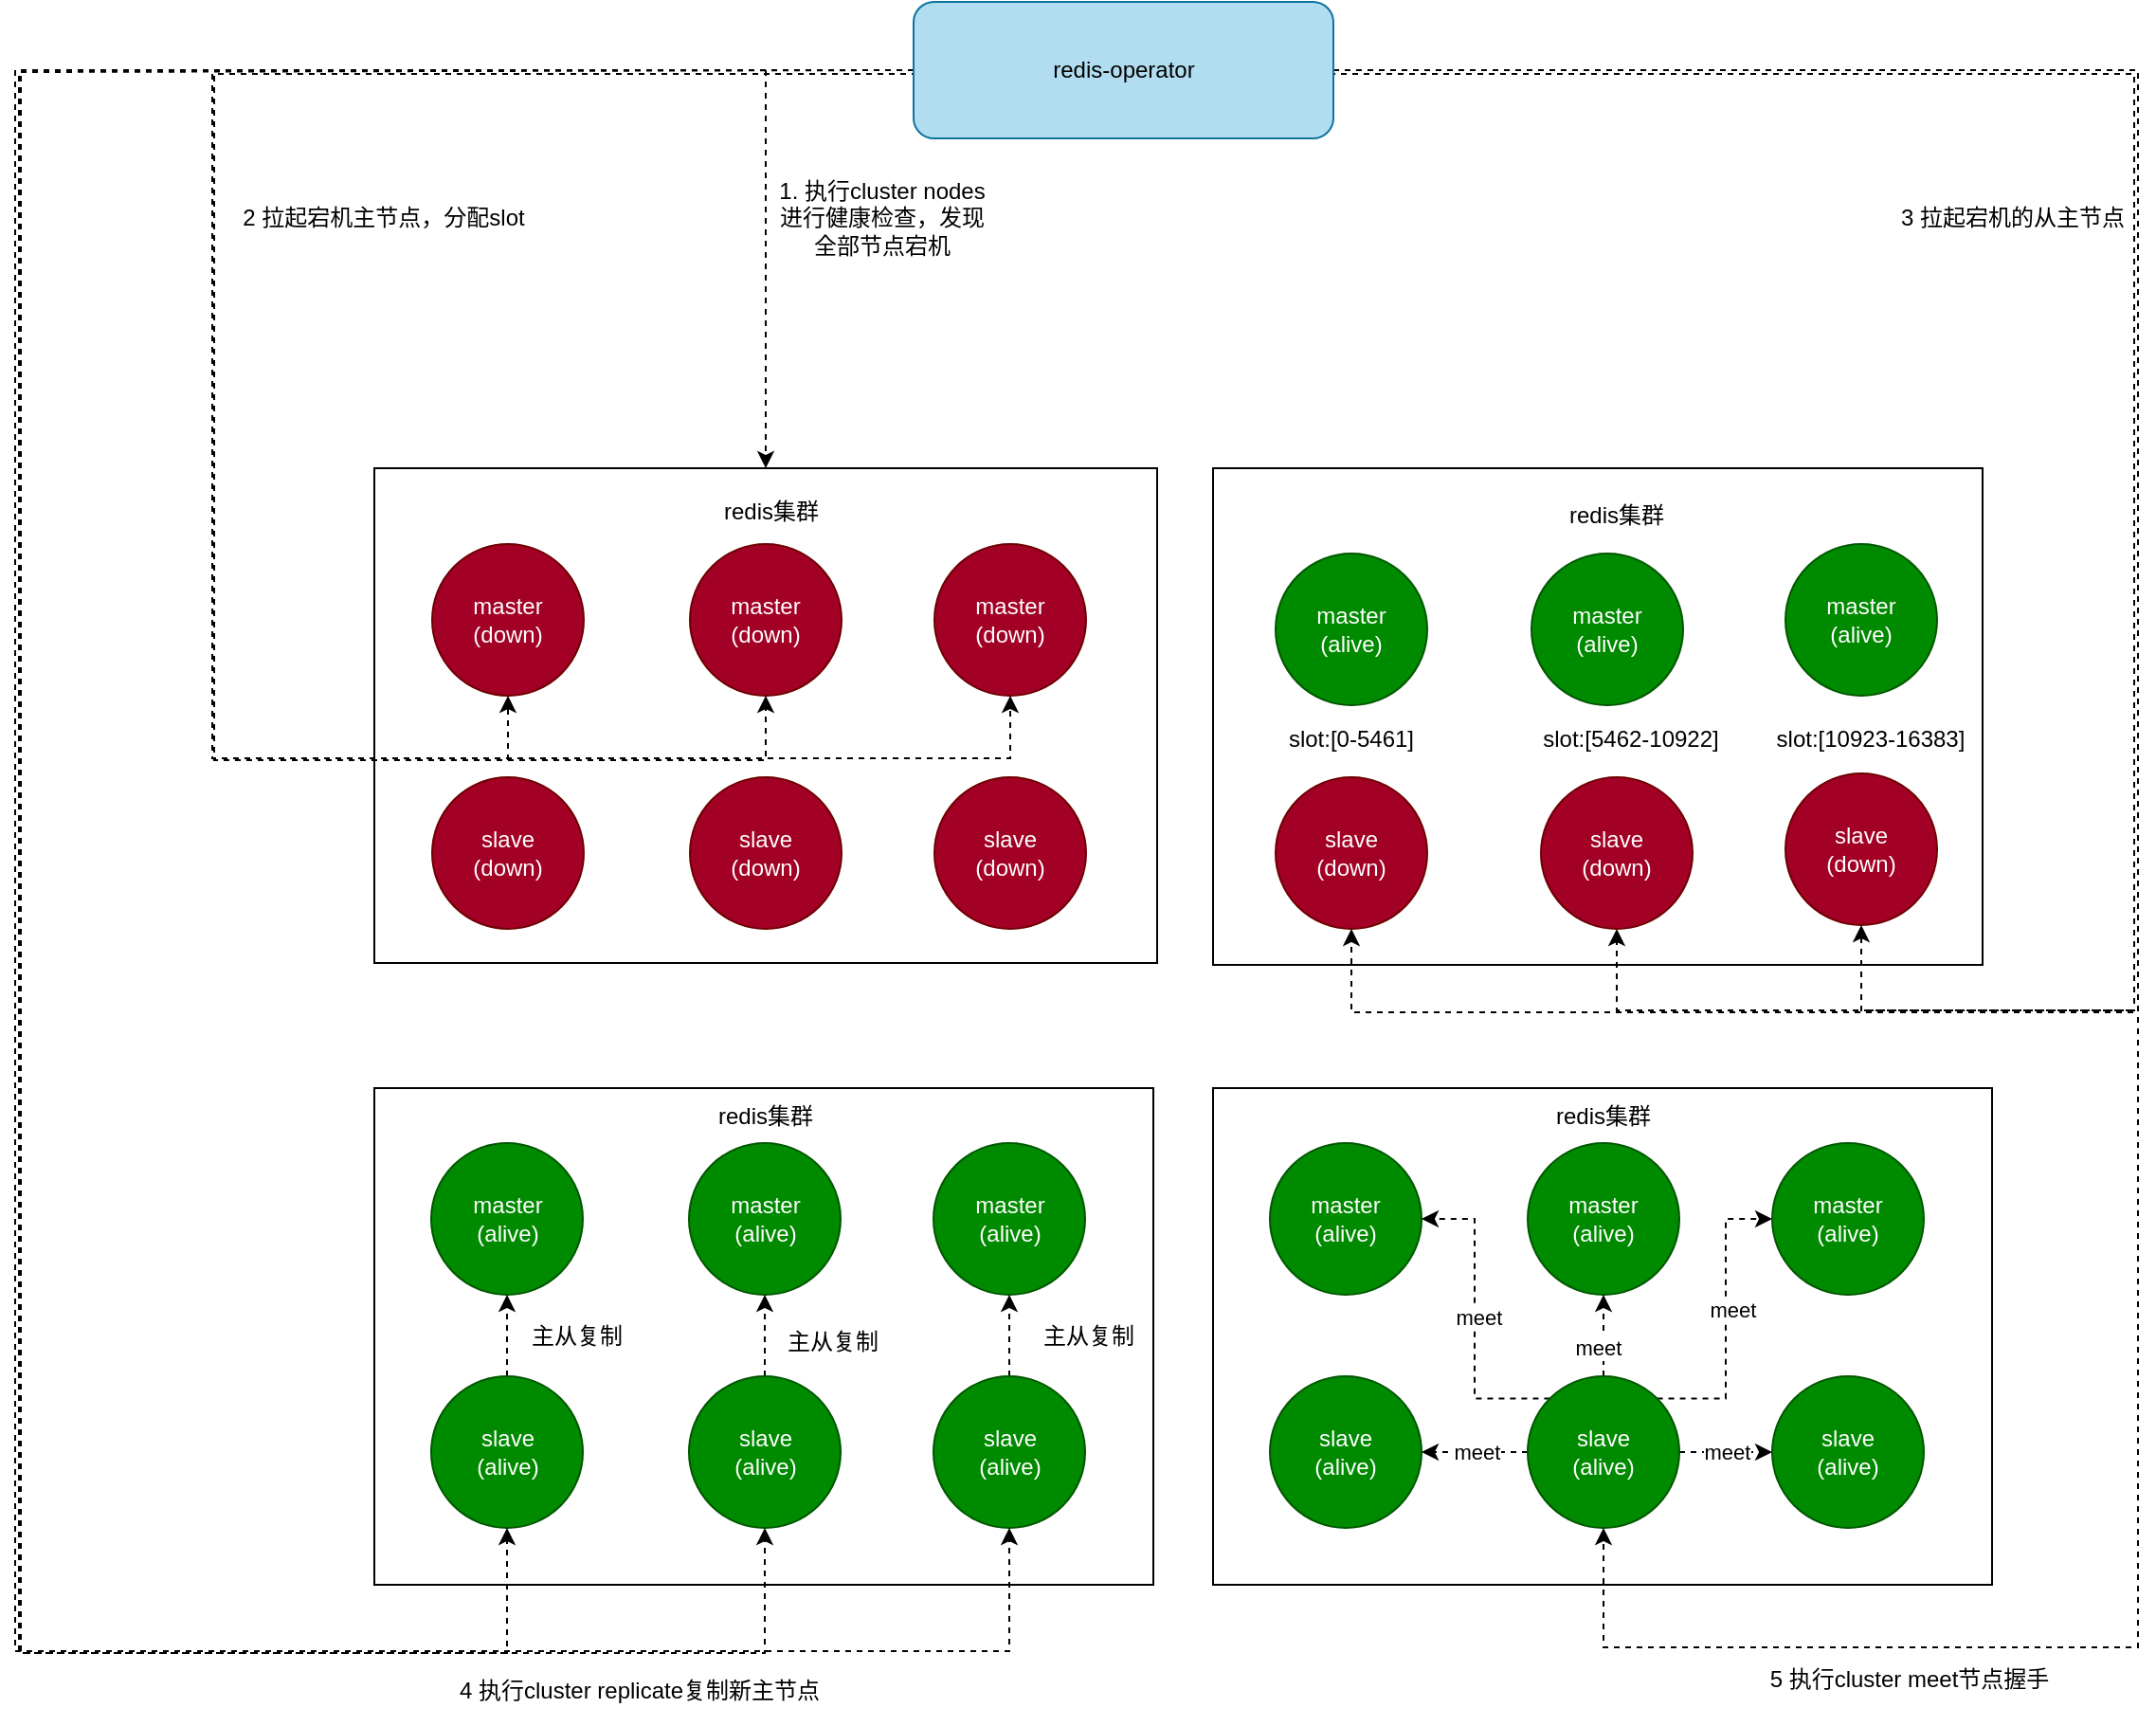 <mxfile version="20.5.3" type="github">
  <diagram id="rYdwiMb5jvszhZctyrXV" name="第 1 页">
    <mxGraphModel dx="2151" dy="874" grid="0" gridSize="10" guides="1" tooltips="1" connect="1" arrows="1" fold="1" page="1" pageScale="1" pageWidth="1200" pageHeight="1920" math="0" shadow="0">
      <root>
        <mxCell id="0" />
        <mxCell id="1" parent="0" />
        <mxCell id="03nautIme0JNub1uCO7q-31" value="" style="rounded=0;whiteSpace=wrap;html=1;horizontal=1;" vertex="1" parent="1">
          <mxGeometry x="674" y="816" width="411" height="262" as="geometry" />
        </mxCell>
        <mxCell id="6RyUIfgaUFoeRIO4xXDH-37" value="" style="rounded=0;whiteSpace=wrap;html=1;horizontal=1;" parent="1" vertex="1">
          <mxGeometry x="231.5" y="816" width="411" height="262" as="geometry" />
        </mxCell>
        <mxCell id="6RyUIfgaUFoeRIO4xXDH-11" value="" style="rounded=0;whiteSpace=wrap;html=1;" parent="1" vertex="1">
          <mxGeometry x="231.5" y="489" width="413" height="261" as="geometry" />
        </mxCell>
        <mxCell id="6RyUIfgaUFoeRIO4xXDH-1" value="master&lt;br&gt;(down)" style="ellipse;whiteSpace=wrap;html=1;aspect=fixed;fillColor=#a20025;fontColor=#ffffff;strokeColor=#6F0000;" parent="1" vertex="1">
          <mxGeometry x="262" y="529" width="80" height="80" as="geometry" />
        </mxCell>
        <mxCell id="6RyUIfgaUFoeRIO4xXDH-2" value="slave&lt;br&gt;(down)" style="ellipse;whiteSpace=wrap;html=1;aspect=fixed;fillColor=#a20025;fontColor=#ffffff;strokeColor=#6F0000;" parent="1" vertex="1">
          <mxGeometry x="262" y="652" width="80" height="80" as="geometry" />
        </mxCell>
        <mxCell id="6RyUIfgaUFoeRIO4xXDH-3" value="master&lt;br&gt;(down)" style="ellipse;whiteSpace=wrap;html=1;aspect=fixed;fillColor=#a20025;fontColor=#ffffff;strokeColor=#6F0000;" parent="1" vertex="1">
          <mxGeometry x="398" y="529" width="80" height="80" as="geometry" />
        </mxCell>
        <mxCell id="6RyUIfgaUFoeRIO4xXDH-4" value="slave&lt;br&gt;(down)" style="ellipse;whiteSpace=wrap;html=1;aspect=fixed;fillColor=#a20025;fontColor=#ffffff;strokeColor=#6F0000;" parent="1" vertex="1">
          <mxGeometry x="398" y="652" width="80" height="80" as="geometry" />
        </mxCell>
        <mxCell id="6RyUIfgaUFoeRIO4xXDH-5" value="master&lt;br&gt;(down)" style="ellipse;whiteSpace=wrap;html=1;aspect=fixed;fillColor=#a20025;fontColor=#ffffff;strokeColor=#6F0000;" parent="1" vertex="1">
          <mxGeometry x="527" y="529" width="80" height="80" as="geometry" />
        </mxCell>
        <mxCell id="6RyUIfgaUFoeRIO4xXDH-6" value="slave&lt;br&gt;(down)" style="ellipse;whiteSpace=wrap;html=1;aspect=fixed;fillColor=#a20025;fontColor=#ffffff;strokeColor=#6F0000;" parent="1" vertex="1">
          <mxGeometry x="527" y="652" width="80" height="80" as="geometry" />
        </mxCell>
        <mxCell id="6RyUIfgaUFoeRIO4xXDH-59" style="edgeStyle=orthogonalEdgeStyle;rounded=0;orthogonalLoop=1;jettySize=auto;html=1;exitX=0;exitY=0.5;exitDx=0;exitDy=0;dashed=1;entryX=0.5;entryY=1;entryDx=0;entryDy=0;" parent="1" source="6RyUIfgaUFoeRIO4xXDH-7" target="6RyUIfgaUFoeRIO4xXDH-41" edge="1">
          <mxGeometry relative="1" as="geometry">
            <mxPoint x="145" y="981" as="targetPoint" />
            <Array as="points">
              <mxPoint x="44" y="280" />
              <mxPoint x="44" y="1114" />
              <mxPoint x="438" y="1114" />
            </Array>
          </mxGeometry>
        </mxCell>
        <mxCell id="6RyUIfgaUFoeRIO4xXDH-20" value="1. 执行cluster nodes进行健康检查，发现全部节点宕机" style="text;html=1;strokeColor=none;fillColor=none;align=center;verticalAlign=middle;whiteSpace=wrap;rounded=0;" parent="1" vertex="1">
          <mxGeometry x="439" y="342" width="121" height="30" as="geometry" />
        </mxCell>
        <mxCell id="6RyUIfgaUFoeRIO4xXDH-23" value="" style="rounded=0;whiteSpace=wrap;html=1;" parent="1" vertex="1">
          <mxGeometry x="674" y="489" width="406" height="262" as="geometry" />
        </mxCell>
        <mxCell id="6RyUIfgaUFoeRIO4xXDH-28" value="master&lt;br&gt;(alive)" style="ellipse;whiteSpace=wrap;html=1;aspect=fixed;fillColor=#008a00;fontColor=#ffffff;strokeColor=#005700;" parent="1" vertex="1">
          <mxGeometry x="976" y="529" width="80" height="80" as="geometry" />
        </mxCell>
        <mxCell id="6RyUIfgaUFoeRIO4xXDH-38" value="master&lt;br&gt;(alive)" style="ellipse;whiteSpace=wrap;html=1;aspect=fixed;fillColor=#008a00;fontColor=#ffffff;strokeColor=#005700;" parent="1" vertex="1">
          <mxGeometry x="261.5" y="845" width="80" height="80" as="geometry" />
        </mxCell>
        <mxCell id="03nautIme0JNub1uCO7q-24" style="edgeStyle=orthogonalEdgeStyle;rounded=0;orthogonalLoop=1;jettySize=auto;html=1;exitX=0.5;exitY=0;exitDx=0;exitDy=0;entryX=0.5;entryY=1;entryDx=0;entryDy=0;dashed=1;" edge="1" parent="1" source="6RyUIfgaUFoeRIO4xXDH-39" target="6RyUIfgaUFoeRIO4xXDH-38">
          <mxGeometry relative="1" as="geometry" />
        </mxCell>
        <mxCell id="6RyUIfgaUFoeRIO4xXDH-39" value="slave&lt;br&gt;(alive)" style="ellipse;whiteSpace=wrap;html=1;aspect=fixed;fillColor=#008a00;fontColor=#ffffff;strokeColor=#005700;" parent="1" vertex="1">
          <mxGeometry x="261.5" y="968" width="80" height="80" as="geometry" />
        </mxCell>
        <mxCell id="6RyUIfgaUFoeRIO4xXDH-40" value="master&lt;br&gt;(alive)" style="ellipse;whiteSpace=wrap;html=1;aspect=fixed;fillColor=#008a00;fontColor=#ffffff;strokeColor=#005700;" parent="1" vertex="1">
          <mxGeometry x="397.5" y="845" width="80" height="80" as="geometry" />
        </mxCell>
        <mxCell id="03nautIme0JNub1uCO7q-26" style="edgeStyle=orthogonalEdgeStyle;rounded=0;orthogonalLoop=1;jettySize=auto;html=1;exitX=0.5;exitY=0;exitDx=0;exitDy=0;entryX=0.5;entryY=1;entryDx=0;entryDy=0;dashed=1;" edge="1" parent="1" source="6RyUIfgaUFoeRIO4xXDH-41" target="6RyUIfgaUFoeRIO4xXDH-40">
          <mxGeometry relative="1" as="geometry" />
        </mxCell>
        <mxCell id="6RyUIfgaUFoeRIO4xXDH-41" value="slave&lt;br&gt;(alive)" style="ellipse;whiteSpace=wrap;html=1;aspect=fixed;fillColor=#008a00;fontColor=#ffffff;strokeColor=#005700;" parent="1" vertex="1">
          <mxGeometry x="397.5" y="968" width="80" height="80" as="geometry" />
        </mxCell>
        <mxCell id="6RyUIfgaUFoeRIO4xXDH-42" value="master&lt;br&gt;(alive)" style="ellipse;whiteSpace=wrap;html=1;aspect=fixed;fillColor=#008a00;fontColor=#ffffff;strokeColor=#005700;" parent="1" vertex="1">
          <mxGeometry x="526.5" y="845" width="80" height="80" as="geometry" />
        </mxCell>
        <mxCell id="03nautIme0JNub1uCO7q-27" value="" style="edgeStyle=orthogonalEdgeStyle;rounded=0;orthogonalLoop=1;jettySize=auto;html=1;dashed=1;" edge="1" parent="1" source="6RyUIfgaUFoeRIO4xXDH-43" target="6RyUIfgaUFoeRIO4xXDH-42">
          <mxGeometry relative="1" as="geometry" />
        </mxCell>
        <mxCell id="6RyUIfgaUFoeRIO4xXDH-43" value="slave&lt;br&gt;(alive)" style="ellipse;whiteSpace=wrap;html=1;aspect=fixed;fillColor=#008a00;fontColor=#ffffff;strokeColor=#005700;" parent="1" vertex="1">
          <mxGeometry x="526.5" y="968" width="80" height="80" as="geometry" />
        </mxCell>
        <mxCell id="6RyUIfgaUFoeRIO4xXDH-51" value="4 执行cluster replicate复制新主节点" style="text;html=1;strokeColor=none;fillColor=none;align=center;verticalAlign=middle;whiteSpace=wrap;rounded=0;" parent="1" vertex="1">
          <mxGeometry x="265" y="1119" width="213" height="30" as="geometry" />
        </mxCell>
        <mxCell id="6RyUIfgaUFoeRIO4xXDH-54" value="主从复制" style="text;html=1;strokeColor=none;fillColor=none;align=center;verticalAlign=middle;whiteSpace=wrap;rounded=0;" parent="1" vertex="1">
          <mxGeometry x="300.5" y="939" width="75" height="16" as="geometry" />
        </mxCell>
        <mxCell id="6RyUIfgaUFoeRIO4xXDH-55" value="主从复制" style="text;html=1;strokeColor=none;fillColor=none;align=center;verticalAlign=middle;whiteSpace=wrap;rounded=0;" parent="1" vertex="1">
          <mxGeometry x="435.5" y="942" width="75" height="16" as="geometry" />
        </mxCell>
        <mxCell id="6RyUIfgaUFoeRIO4xXDH-62" value="5 执行cluster meet节点握手" style="text;html=1;strokeColor=none;fillColor=none;align=center;verticalAlign=middle;whiteSpace=wrap;rounded=0;" parent="1" vertex="1">
          <mxGeometry x="935" y="1113" width="213" height="30" as="geometry" />
        </mxCell>
        <mxCell id="6RyUIfgaUFoeRIO4xXDH-64" style="edgeStyle=orthogonalEdgeStyle;rounded=0;orthogonalLoop=1;jettySize=auto;html=1;exitX=0;exitY=0.5;exitDx=0;exitDy=0;dashed=1;entryX=0.5;entryY=1;entryDx=0;entryDy=0;" parent="1" source="6RyUIfgaUFoeRIO4xXDH-7" target="6RyUIfgaUFoeRIO4xXDH-1" edge="1">
          <mxGeometry relative="1" as="geometry">
            <mxPoint x="302" y="617" as="targetPoint" />
            <Array as="points">
              <mxPoint x="147" y="279" />
              <mxPoint x="147" y="643" />
              <mxPoint x="302" y="643" />
            </Array>
          </mxGeometry>
        </mxCell>
        <mxCell id="6RyUIfgaUFoeRIO4xXDH-66" style="edgeStyle=orthogonalEdgeStyle;rounded=0;orthogonalLoop=1;jettySize=auto;html=1;exitX=0;exitY=0.5;exitDx=0;exitDy=0;dashed=1;" parent="1" source="6RyUIfgaUFoeRIO4xXDH-7" target="6RyUIfgaUFoeRIO4xXDH-11" edge="1">
          <mxGeometry relative="1" as="geometry" />
        </mxCell>
        <mxCell id="6RyUIfgaUFoeRIO4xXDH-70" style="edgeStyle=orthogonalEdgeStyle;rounded=0;orthogonalLoop=1;jettySize=auto;html=1;exitX=0;exitY=0.5;exitDx=0;exitDy=0;dashed=1;" parent="1" source="6RyUIfgaUFoeRIO4xXDH-7" target="6RyUIfgaUFoeRIO4xXDH-3" edge="1">
          <mxGeometry relative="1" as="geometry">
            <mxPoint x="147" y="627" as="targetPoint" />
            <Array as="points">
              <mxPoint x="516" y="281" />
              <mxPoint x="147" y="281" />
              <mxPoint x="147" y="643" />
              <mxPoint x="438" y="643" />
            </Array>
          </mxGeometry>
        </mxCell>
        <mxCell id="6RyUIfgaUFoeRIO4xXDH-73" style="edgeStyle=orthogonalEdgeStyle;rounded=0;orthogonalLoop=1;jettySize=auto;html=1;exitX=1;exitY=0.5;exitDx=0;exitDy=0;dashed=1;entryX=0.5;entryY=1;entryDx=0;entryDy=0;" parent="1" source="6RyUIfgaUFoeRIO4xXDH-7" target="03nautIme0JNub1uCO7q-12" edge="1">
          <mxGeometry relative="1" as="geometry">
            <Array as="points">
              <mxPoint x="738" y="281" />
              <mxPoint x="1162" y="281" />
              <mxPoint x="1162" y="776" />
              <mxPoint x="747" y="776" />
            </Array>
            <mxPoint x="1118" y="763" as="targetPoint" />
          </mxGeometry>
        </mxCell>
        <mxCell id="6RyUIfgaUFoeRIO4xXDH-77" style="edgeStyle=orthogonalEdgeStyle;rounded=0;orthogonalLoop=1;jettySize=auto;html=1;exitX=1;exitY=0.5;exitDx=0;exitDy=0;dashed=1;entryX=0.5;entryY=1;entryDx=0;entryDy=0;" parent="1" source="6RyUIfgaUFoeRIO4xXDH-7" target="03nautIme0JNub1uCO7q-13" edge="1">
          <mxGeometry relative="1" as="geometry">
            <mxPoint x="887" y="529" as="targetPoint" />
            <Array as="points">
              <mxPoint x="1162" y="279" />
              <mxPoint x="1162" y="775" />
              <mxPoint x="887" y="775" />
            </Array>
          </mxGeometry>
        </mxCell>
        <mxCell id="03nautIme0JNub1uCO7q-1" style="edgeStyle=orthogonalEdgeStyle;rounded=0;orthogonalLoop=1;jettySize=auto;html=1;exitX=0;exitY=0.5;exitDx=0;exitDy=0;dashed=1;" edge="1" parent="1" source="6RyUIfgaUFoeRIO4xXDH-7" target="6RyUIfgaUFoeRIO4xXDH-5">
          <mxGeometry relative="1" as="geometry">
            <mxPoint x="166" y="613" as="targetPoint" />
            <Array as="points">
              <mxPoint x="146" y="279" />
              <mxPoint x="146" y="642" />
              <mxPoint x="567" y="642" />
            </Array>
          </mxGeometry>
        </mxCell>
        <mxCell id="03nautIme0JNub1uCO7q-18" style="edgeStyle=orthogonalEdgeStyle;rounded=0;orthogonalLoop=1;jettySize=auto;html=1;exitX=1;exitY=0.5;exitDx=0;exitDy=0;dashed=1;entryX=0.5;entryY=1;entryDx=0;entryDy=0;" edge="1" parent="1" source="6RyUIfgaUFoeRIO4xXDH-7" target="03nautIme0JNub1uCO7q-14">
          <mxGeometry relative="1" as="geometry">
            <mxPoint x="1115" y="761" as="targetPoint" />
            <Array as="points">
              <mxPoint x="1160" y="279" />
              <mxPoint x="1160" y="775" />
              <mxPoint x="1016" y="775" />
            </Array>
          </mxGeometry>
        </mxCell>
        <mxCell id="03nautIme0JNub1uCO7q-50" style="edgeStyle=orthogonalEdgeStyle;rounded=0;orthogonalLoop=1;jettySize=auto;html=1;exitX=0;exitY=0.5;exitDx=0;exitDy=0;dashed=1;entryX=0.5;entryY=1;entryDx=0;entryDy=0;" edge="1" parent="1" source="6RyUIfgaUFoeRIO4xXDH-7" target="6RyUIfgaUFoeRIO4xXDH-39">
          <mxGeometry relative="1" as="geometry">
            <mxPoint x="58.182" y="1199.909" as="targetPoint" />
            <Array as="points">
              <mxPoint x="45" y="279" />
              <mxPoint x="45" y="1114" />
              <mxPoint x="302" y="1114" />
            </Array>
          </mxGeometry>
        </mxCell>
        <mxCell id="03nautIme0JNub1uCO7q-51" style="edgeStyle=orthogonalEdgeStyle;rounded=0;orthogonalLoop=1;jettySize=auto;html=1;exitX=0;exitY=0.5;exitDx=0;exitDy=0;dashed=1;entryX=0.5;entryY=1;entryDx=0;entryDy=0;" edge="1" parent="1" source="6RyUIfgaUFoeRIO4xXDH-7" target="6RyUIfgaUFoeRIO4xXDH-43">
          <mxGeometry relative="1" as="geometry">
            <mxPoint x="69.091" y="1212.636" as="targetPoint" />
            <Array as="points">
              <mxPoint x="42" y="279" />
              <mxPoint x="42" y="1113" />
              <mxPoint x="567" y="1113" />
            </Array>
          </mxGeometry>
        </mxCell>
        <mxCell id="03nautIme0JNub1uCO7q-55" style="edgeStyle=orthogonalEdgeStyle;rounded=0;orthogonalLoop=1;jettySize=auto;html=1;exitX=1;exitY=0.5;exitDx=0;exitDy=0;dashed=1;entryX=0.5;entryY=1;entryDx=0;entryDy=0;" edge="1" parent="1" source="6RyUIfgaUFoeRIO4xXDH-7" target="03nautIme0JNub1uCO7q-37">
          <mxGeometry relative="1" as="geometry">
            <mxPoint x="874" y="1290" as="targetPoint" />
            <Array as="points">
              <mxPoint x="1162" y="279" />
              <mxPoint x="1162" y="1111" />
              <mxPoint x="880" y="1111" />
            </Array>
          </mxGeometry>
        </mxCell>
        <mxCell id="6RyUIfgaUFoeRIO4xXDH-7" value="redis-operator" style="rounded=1;whiteSpace=wrap;html=1;fillColor=#b1ddf0;strokeColor=#10739e;" parent="1" vertex="1">
          <mxGeometry x="516" y="243" width="221.5" height="72" as="geometry" />
        </mxCell>
        <mxCell id="6RyUIfgaUFoeRIO4xXDH-71" value="2 拉起宕机主节点，分配slot" style="text;html=1;strokeColor=none;fillColor=none;align=center;verticalAlign=middle;whiteSpace=wrap;rounded=0;" parent="1" vertex="1">
          <mxGeometry x="153" y="337" width="167" height="40" as="geometry" />
        </mxCell>
        <mxCell id="6RyUIfgaUFoeRIO4xXDH-81" value="redis集群" style="text;html=1;strokeColor=none;fillColor=none;align=center;verticalAlign=middle;whiteSpace=wrap;rounded=0;" parent="1" vertex="1">
          <mxGeometry x="411" y="497" width="60" height="30" as="geometry" />
        </mxCell>
        <mxCell id="6RyUIfgaUFoeRIO4xXDH-85" value="redis集群" style="text;html=1;strokeColor=none;fillColor=none;align=center;verticalAlign=middle;whiteSpace=wrap;rounded=0;" parent="1" vertex="1">
          <mxGeometry x="408" y="816" width="60" height="30" as="geometry" />
        </mxCell>
        <mxCell id="6RyUIfgaUFoeRIO4xXDH-89" value="redis集群" style="text;html=1;strokeColor=none;fillColor=none;align=center;verticalAlign=middle;whiteSpace=wrap;rounded=0;" parent="1" vertex="1">
          <mxGeometry x="857" y="499" width="60" height="30" as="geometry" />
        </mxCell>
        <mxCell id="03nautIme0JNub1uCO7q-4" value="master&lt;br&gt;(alive)" style="ellipse;whiteSpace=wrap;html=1;aspect=fixed;fillColor=#008a00;fontColor=#ffffff;strokeColor=#005700;" vertex="1" parent="1">
          <mxGeometry x="842" y="534" width="80" height="80" as="geometry" />
        </mxCell>
        <mxCell id="03nautIme0JNub1uCO7q-5" value="master&lt;br&gt;(alive)" style="ellipse;whiteSpace=wrap;html=1;aspect=fixed;fillColor=#008a00;fontColor=#ffffff;strokeColor=#005700;" vertex="1" parent="1">
          <mxGeometry x="707" y="534" width="80" height="80" as="geometry" />
        </mxCell>
        <mxCell id="03nautIme0JNub1uCO7q-8" value="slot:[0-5461]" style="text;html=1;strokeColor=none;fillColor=none;align=center;verticalAlign=middle;whiteSpace=wrap;rounded=0;" vertex="1" parent="1">
          <mxGeometry x="707" y="617" width="80" height="30" as="geometry" />
        </mxCell>
        <mxCell id="03nautIme0JNub1uCO7q-9" value="slot:[5462-10922]" style="text;html=1;strokeColor=none;fillColor=none;align=center;verticalAlign=middle;whiteSpace=wrap;rounded=0;" vertex="1" parent="1">
          <mxGeometry x="844" y="617" width="101" height="30" as="geometry" />
        </mxCell>
        <mxCell id="03nautIme0JNub1uCO7q-10" value="slot:[10923-16383]" style="text;html=1;strokeColor=none;fillColor=none;align=center;verticalAlign=middle;whiteSpace=wrap;rounded=0;" vertex="1" parent="1">
          <mxGeometry x="966" y="617" width="110" height="30" as="geometry" />
        </mxCell>
        <mxCell id="03nautIme0JNub1uCO7q-12" value="slave&lt;br&gt;(down)" style="ellipse;whiteSpace=wrap;html=1;aspect=fixed;fillColor=#a20025;fontColor=#ffffff;strokeColor=#6F0000;" vertex="1" parent="1">
          <mxGeometry x="707" y="652" width="80" height="80" as="geometry" />
        </mxCell>
        <mxCell id="03nautIme0JNub1uCO7q-13" value="slave&lt;br&gt;(down)" style="ellipse;whiteSpace=wrap;html=1;aspect=fixed;fillColor=#a20025;fontColor=#ffffff;strokeColor=#6F0000;" vertex="1" parent="1">
          <mxGeometry x="847" y="652" width="80" height="80" as="geometry" />
        </mxCell>
        <mxCell id="03nautIme0JNub1uCO7q-14" value="slave&lt;br&gt;(down)" style="ellipse;whiteSpace=wrap;html=1;aspect=fixed;fillColor=#a20025;fontColor=#ffffff;strokeColor=#6F0000;" vertex="1" parent="1">
          <mxGeometry x="976" y="650" width="80" height="80" as="geometry" />
        </mxCell>
        <mxCell id="03nautIme0JNub1uCO7q-19" value="3 拉起宕机的从主节点" style="text;html=1;strokeColor=none;fillColor=none;align=center;verticalAlign=middle;whiteSpace=wrap;rounded=0;" vertex="1" parent="1">
          <mxGeometry x="1031" y="342" width="130" height="30" as="geometry" />
        </mxCell>
        <mxCell id="03nautIme0JNub1uCO7q-29" value="主从复制" style="text;html=1;strokeColor=none;fillColor=none;align=center;verticalAlign=middle;whiteSpace=wrap;rounded=0;" vertex="1" parent="1">
          <mxGeometry x="570.5" y="939" width="75" height="16" as="geometry" />
        </mxCell>
        <mxCell id="03nautIme0JNub1uCO7q-32" value="master&lt;br&gt;(alive)" style="ellipse;whiteSpace=wrap;html=1;aspect=fixed;fillColor=#008a00;fontColor=#ffffff;strokeColor=#005700;" vertex="1" parent="1">
          <mxGeometry x="704" y="845" width="80" height="80" as="geometry" />
        </mxCell>
        <mxCell id="03nautIme0JNub1uCO7q-34" value="slave&lt;br&gt;(alive)" style="ellipse;whiteSpace=wrap;html=1;aspect=fixed;fillColor=#008a00;fontColor=#ffffff;strokeColor=#005700;" vertex="1" parent="1">
          <mxGeometry x="704" y="968" width="80" height="80" as="geometry" />
        </mxCell>
        <mxCell id="03nautIme0JNub1uCO7q-35" value="master&lt;br&gt;(alive)" style="ellipse;whiteSpace=wrap;html=1;aspect=fixed;fillColor=#008a00;fontColor=#ffffff;strokeColor=#005700;" vertex="1" parent="1">
          <mxGeometry x="840" y="845" width="80" height="80" as="geometry" />
        </mxCell>
        <mxCell id="03nautIme0JNub1uCO7q-36" style="edgeStyle=orthogonalEdgeStyle;rounded=0;orthogonalLoop=1;jettySize=auto;html=1;exitX=0.5;exitY=0;exitDx=0;exitDy=0;entryX=0.5;entryY=1;entryDx=0;entryDy=0;dashed=1;" edge="1" parent="1" source="03nautIme0JNub1uCO7q-37" target="03nautIme0JNub1uCO7q-35">
          <mxGeometry relative="1" as="geometry" />
        </mxCell>
        <mxCell id="03nautIme0JNub1uCO7q-72" value="meet" style="edgeLabel;html=1;align=center;verticalAlign=middle;resizable=0;points=[];" vertex="1" connectable="0" parent="03nautIme0JNub1uCO7q-36">
          <mxGeometry x="-0.302" y="3" relative="1" as="geometry">
            <mxPoint as="offset" />
          </mxGeometry>
        </mxCell>
        <mxCell id="03nautIme0JNub1uCO7q-58" value="meet" style="edgeStyle=orthogonalEdgeStyle;rounded=0;orthogonalLoop=1;jettySize=auto;html=1;exitX=1;exitY=0.5;exitDx=0;exitDy=0;entryX=0;entryY=0.5;entryDx=0;entryDy=0;dashed=1;" edge="1" parent="1" source="03nautIme0JNub1uCO7q-37" target="03nautIme0JNub1uCO7q-40">
          <mxGeometry relative="1" as="geometry" />
        </mxCell>
        <mxCell id="03nautIme0JNub1uCO7q-67" style="edgeStyle=orthogonalEdgeStyle;rounded=0;orthogonalLoop=1;jettySize=auto;html=1;exitX=0;exitY=0.5;exitDx=0;exitDy=0;entryX=1;entryY=0.5;entryDx=0;entryDy=0;dashed=1;" edge="1" parent="1" source="03nautIme0JNub1uCO7q-37" target="03nautIme0JNub1uCO7q-34">
          <mxGeometry relative="1" as="geometry" />
        </mxCell>
        <mxCell id="03nautIme0JNub1uCO7q-74" value="meet" style="edgeLabel;html=1;align=center;verticalAlign=middle;resizable=0;points=[];" vertex="1" connectable="0" parent="03nautIme0JNub1uCO7q-67">
          <mxGeometry x="-0.006" relative="1" as="geometry">
            <mxPoint x="1" as="offset" />
          </mxGeometry>
        </mxCell>
        <mxCell id="03nautIme0JNub1uCO7q-68" style="edgeStyle=orthogonalEdgeStyle;rounded=0;orthogonalLoop=1;jettySize=auto;html=1;exitX=1;exitY=0;exitDx=0;exitDy=0;entryX=0;entryY=0.5;entryDx=0;entryDy=0;dashed=1;" edge="1" parent="1" source="03nautIme0JNub1uCO7q-37" target="03nautIme0JNub1uCO7q-38">
          <mxGeometry relative="1" as="geometry" />
        </mxCell>
        <mxCell id="03nautIme0JNub1uCO7q-73" value="meet" style="edgeLabel;html=1;align=center;verticalAlign=middle;resizable=0;points=[];" vertex="1" connectable="0" parent="03nautIme0JNub1uCO7q-68">
          <mxGeometry x="0.067" y="-3" relative="1" as="geometry">
            <mxPoint as="offset" />
          </mxGeometry>
        </mxCell>
        <mxCell id="03nautIme0JNub1uCO7q-69" style="edgeStyle=orthogonalEdgeStyle;rounded=0;orthogonalLoop=1;jettySize=auto;html=1;exitX=0;exitY=0;exitDx=0;exitDy=0;entryX=1;entryY=0.5;entryDx=0;entryDy=0;dashed=1;" edge="1" parent="1" source="03nautIme0JNub1uCO7q-37" target="03nautIme0JNub1uCO7q-32">
          <mxGeometry relative="1" as="geometry" />
        </mxCell>
        <mxCell id="03nautIme0JNub1uCO7q-71" value="meet" style="edgeLabel;html=1;align=center;verticalAlign=middle;resizable=0;points=[];" vertex="1" connectable="0" parent="03nautIme0JNub1uCO7q-69">
          <mxGeometry x="0.023" y="-2" relative="1" as="geometry">
            <mxPoint as="offset" />
          </mxGeometry>
        </mxCell>
        <mxCell id="03nautIme0JNub1uCO7q-37" value="slave&lt;br&gt;(alive)" style="ellipse;whiteSpace=wrap;html=1;aspect=fixed;fillColor=#008a00;fontColor=#ffffff;strokeColor=#005700;" vertex="1" parent="1">
          <mxGeometry x="840" y="968" width="80" height="80" as="geometry" />
        </mxCell>
        <mxCell id="03nautIme0JNub1uCO7q-38" value="master&lt;br&gt;(alive)" style="ellipse;whiteSpace=wrap;html=1;aspect=fixed;fillColor=#008a00;fontColor=#ffffff;strokeColor=#005700;" vertex="1" parent="1">
          <mxGeometry x="969" y="845" width="80" height="80" as="geometry" />
        </mxCell>
        <mxCell id="03nautIme0JNub1uCO7q-40" value="slave&lt;br&gt;(alive)" style="ellipse;whiteSpace=wrap;html=1;aspect=fixed;fillColor=#008a00;fontColor=#ffffff;strokeColor=#005700;" vertex="1" parent="1">
          <mxGeometry x="969" y="968" width="80" height="80" as="geometry" />
        </mxCell>
        <mxCell id="03nautIme0JNub1uCO7q-43" value="redis集群" style="text;html=1;strokeColor=none;fillColor=none;align=center;verticalAlign=middle;whiteSpace=wrap;rounded=0;" vertex="1" parent="1">
          <mxGeometry x="850" y="816" width="60" height="30" as="geometry" />
        </mxCell>
        <mxCell id="03nautIme0JNub1uCO7q-70" style="edgeStyle=orthogonalEdgeStyle;rounded=0;orthogonalLoop=1;jettySize=auto;html=1;exitX=0.5;exitY=1;exitDx=0;exitDy=0;dashed=1;" edge="1" parent="1" source="6RyUIfgaUFoeRIO4xXDH-62" target="6RyUIfgaUFoeRIO4xXDH-62">
          <mxGeometry relative="1" as="geometry" />
        </mxCell>
      </root>
    </mxGraphModel>
  </diagram>
</mxfile>

